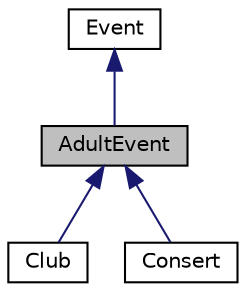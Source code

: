 digraph "AdultEvent"
{
  edge [fontname="Helvetica",fontsize="10",labelfontname="Helvetica",labelfontsize="10"];
  node [fontname="Helvetica",fontsize="10",shape=record];
  Node0 [label="AdultEvent",height=0.2,width=0.4,color="black", fillcolor="grey75", style="filled", fontcolor="black"];
  Node1 -> Node0 [dir="back",color="midnightblue",fontsize="10",style="solid"];
  Node1 [label="Event",height=0.2,width=0.4,color="black", fillcolor="white", style="filled",URL="$class_event.html"];
  Node0 -> Node2 [dir="back",color="midnightblue",fontsize="10",style="solid"];
  Node2 [label="Club",height=0.2,width=0.4,color="black", fillcolor="white", style="filled",URL="$class_club.html"];
  Node0 -> Node3 [dir="back",color="midnightblue",fontsize="10",style="solid"];
  Node3 [label="Consert",height=0.2,width=0.4,color="black", fillcolor="white", style="filled",URL="$class_consert.html"];
}
